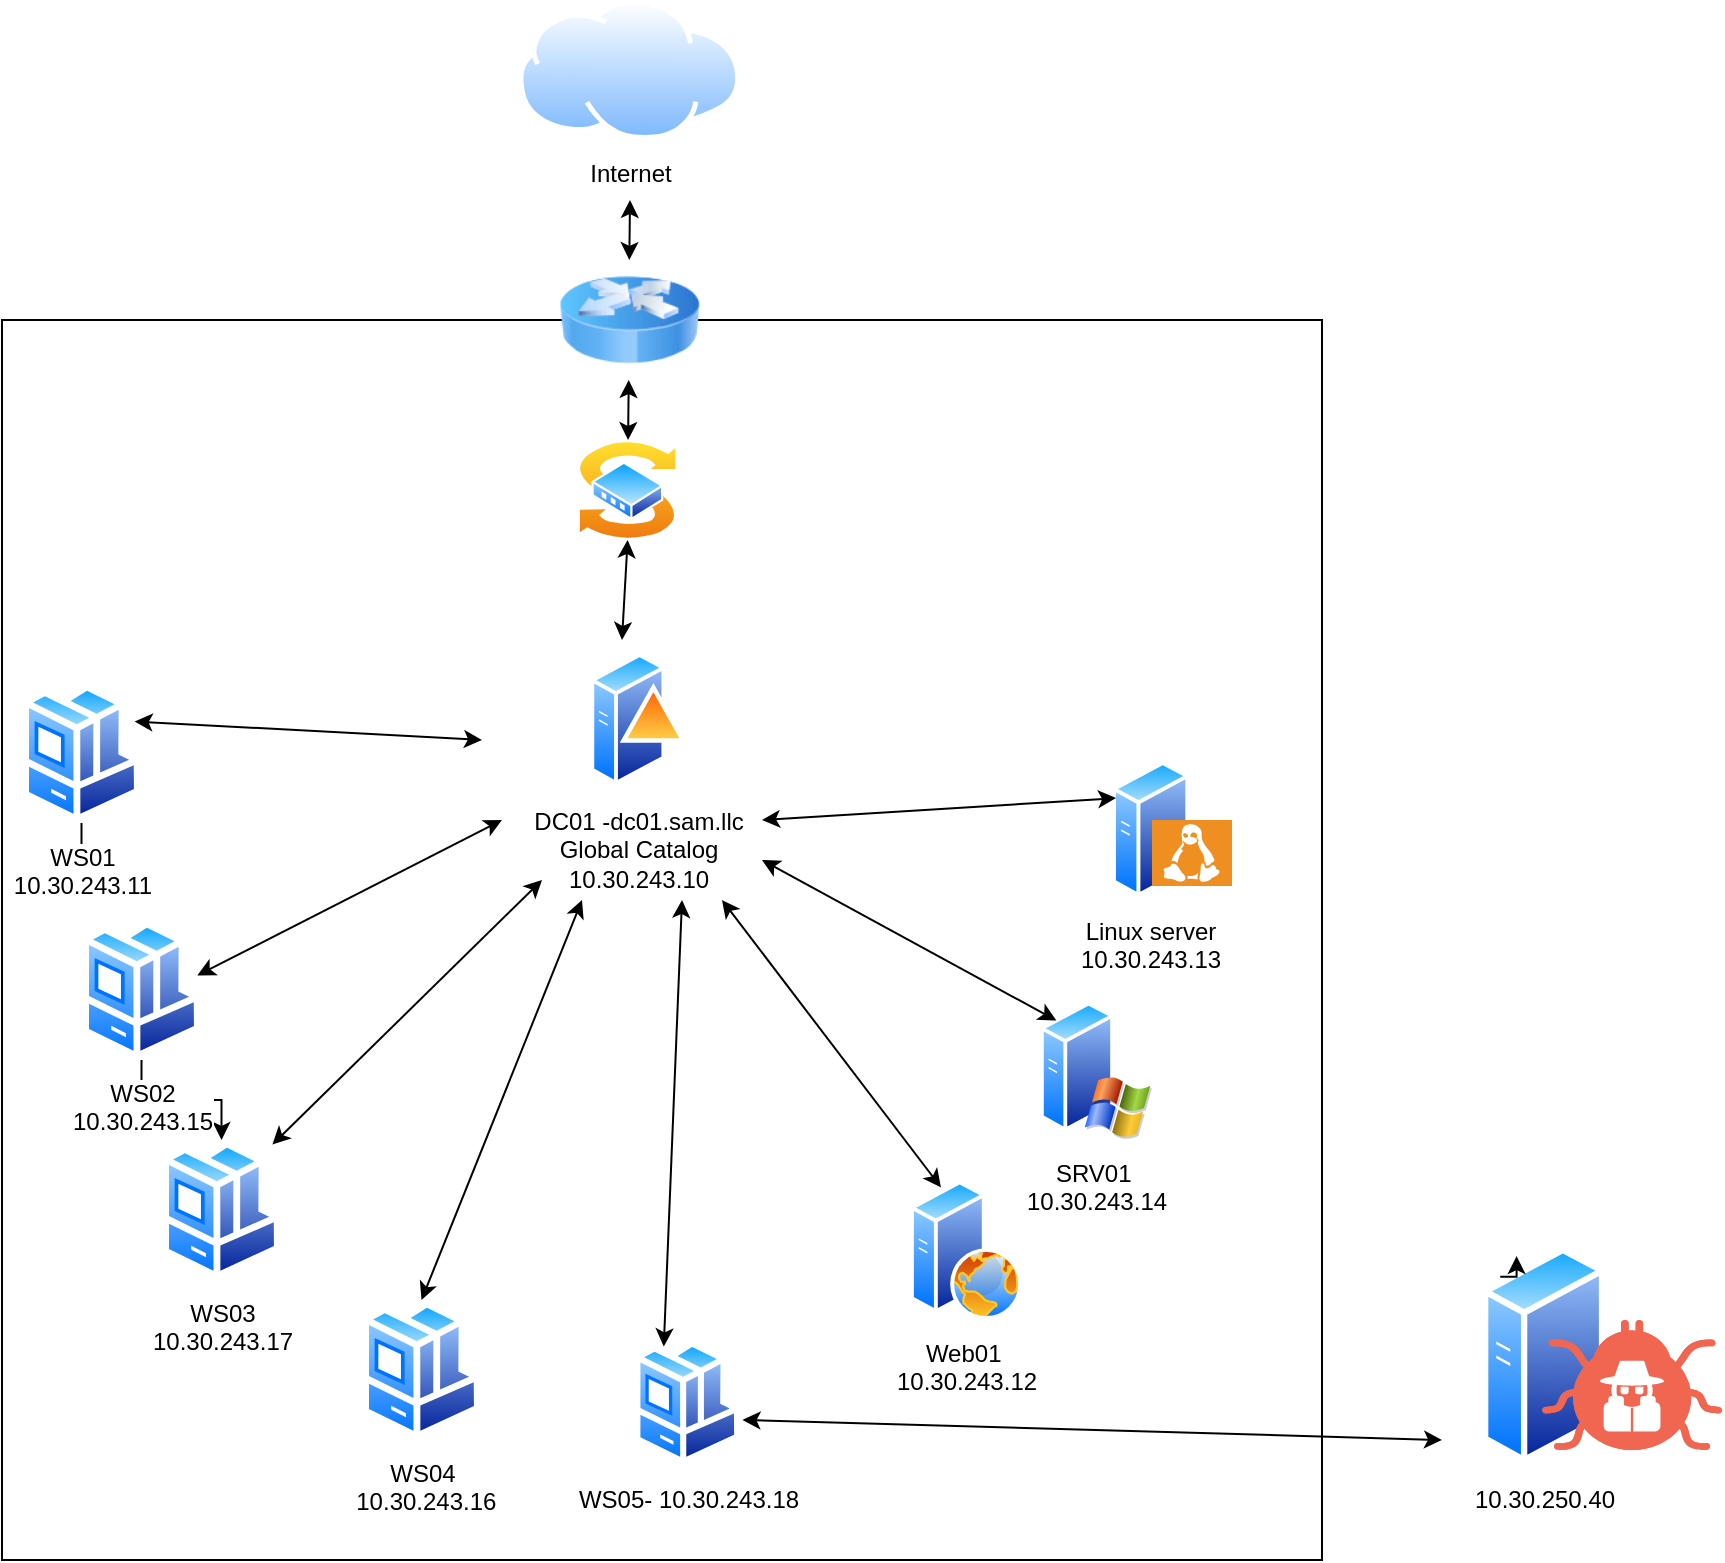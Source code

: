 <mxfile version="27.0.1">
  <diagram id="l8hXMBHkgcEJcSW0mbfh" name="Page-1">
    <mxGraphModel dx="2278" dy="851" grid="1" gridSize="10" guides="1" tooltips="1" connect="1" arrows="1" fold="1" page="1" pageScale="1" pageWidth="1169" pageHeight="827" math="0" shadow="0">
      <root>
        <mxCell id="0" />
        <mxCell id="1" parent="0" />
        <mxCell id="07V0SJCuCP9WHB_aUPou-1" value="DC01 -dc01.sam.llc&lt;div&gt;Global Catalog&lt;/div&gt;&lt;div&gt;10.30.243.10&lt;/div&gt;" style="image;aspect=fixed;perimeter=ellipsePerimeter;html=1;align=center;shadow=0;dashed=0;spacingTop=3;image=img/lib/active_directory/domain_controller.svg;" parent="1" vertex="1">
          <mxGeometry x="304.2" y="345" width="48.3" height="69" as="geometry" />
        </mxCell>
        <mxCell id="IiKWSuY87YVJkNZZZcFY-17" value="" style="edgeStyle=orthogonalEdgeStyle;rounded=0;orthogonalLoop=1;jettySize=auto;html=1;" edge="1" parent="1" source="Dyzul8AylmX92G376tSa-7" target="Dyzul8AylmX92G376tSa-10">
          <mxGeometry relative="1" as="geometry" />
        </mxCell>
        <mxCell id="Dyzul8AylmX92G376tSa-7" value="&lt;div&gt;WS01&lt;/div&gt;&lt;div&gt;10.30.243.11&lt;/div&gt;&lt;div&gt;&lt;br&gt;&lt;/div&gt;" style="image;aspect=fixed;perimeter=ellipsePerimeter;html=1;align=center;shadow=0;dashed=0;spacingTop=3;image=img/lib/active_directory/workstation_client.svg;" parent="1" vertex="1">
          <mxGeometry x="20" y="361.5" width="59.5" height="70" as="geometry" />
        </mxCell>
        <mxCell id="Dyzul8AylmX92G376tSa-8" value="WS04&lt;div&gt;&amp;nbsp;10.30.243.16&lt;/div&gt;" style="image;aspect=fixed;perimeter=ellipsePerimeter;html=1;align=center;shadow=0;dashed=0;spacingTop=3;image=img/lib/active_directory/workstation_client.svg;" parent="1" vertex="1">
          <mxGeometry x="190" y="670" width="59.5" height="70" as="geometry" />
        </mxCell>
        <mxCell id="Dyzul8AylmX92G376tSa-9" value="WS03&lt;div&gt;10.30.243.17&lt;/div&gt;" style="image;aspect=fixed;perimeter=ellipsePerimeter;html=1;align=center;shadow=0;dashed=0;spacingTop=3;image=img/lib/active_directory/workstation_client.svg;" parent="1" vertex="1">
          <mxGeometry x="90" y="590" width="59.51" height="70" as="geometry" />
        </mxCell>
        <mxCell id="IiKWSuY87YVJkNZZZcFY-18" value="" style="edgeStyle=orthogonalEdgeStyle;rounded=0;orthogonalLoop=1;jettySize=auto;html=1;" edge="1" parent="1" source="Dyzul8AylmX92G376tSa-10" target="Dyzul8AylmX92G376tSa-9">
          <mxGeometry relative="1" as="geometry" />
        </mxCell>
        <mxCell id="Dyzul8AylmX92G376tSa-10" value="WS02&lt;div&gt;10.30.243.15&lt;/div&gt;" style="image;aspect=fixed;perimeter=ellipsePerimeter;html=1;align=center;shadow=0;dashed=0;spacingTop=3;image=img/lib/active_directory/workstation_client.svg;" parent="1" vertex="1">
          <mxGeometry x="50" y="480" width="59.51" height="70" as="geometry" />
        </mxCell>
        <mxCell id="Dyzul8AylmX92G376tSa-11" value="WS05- 10.30.243.18&lt;div&gt;&lt;br&gt;&lt;/div&gt;" style="image;aspect=fixed;perimeter=ellipsePerimeter;html=1;align=center;shadow=0;dashed=0;spacingTop=3;image=img/lib/active_directory/workstation_client.svg;" parent="1" vertex="1">
          <mxGeometry x="326.08" y="690" width="53.13" height="62.5" as="geometry" />
        </mxCell>
        <mxCell id="Dyzul8AylmX92G376tSa-13" value="Web01&amp;nbsp;&lt;div&gt;10.30.243.12&lt;div&gt;&lt;br&gt;&lt;/div&gt;&lt;/div&gt;" style="image;aspect=fixed;perimeter=ellipsePerimeter;html=1;align=center;shadow=0;dashed=0;spacingTop=3;image=img/lib/active_directory/web_server.svg;" parent="1" vertex="1">
          <mxGeometry x="464" y="610" width="56" height="70" as="geometry" />
        </mxCell>
        <mxCell id="0gUy5db2iox2PvPDTKhW-3" value="&lt;div&gt;SRV01&amp;nbsp;&lt;/div&gt;&lt;div&gt;10.30.243.14&lt;/div&gt;&lt;div&gt;&lt;br&gt;&lt;/div&gt;" style="image;aspect=fixed;perimeter=ellipsePerimeter;html=1;align=center;shadow=0;dashed=0;spacingTop=3;image=img/lib/active_directory/windows_server_2.svg;" parent="1" vertex="1">
          <mxGeometry x="529" y="520" width="56" height="70" as="geometry" />
        </mxCell>
        <mxCell id="J7TMBYNLolA9SviLK6Tb-7" value="" style="image;aspect=fixed;perimeter=ellipsePerimeter;html=1;align=center;shadow=0;dashed=0;spacingTop=3;image=img/lib/active_directory/switch.svg;" parent="1" vertex="1">
          <mxGeometry x="297.81" y="240" width="50" height="50" as="geometry" />
        </mxCell>
        <mxCell id="J7TMBYNLolA9SviLK6Tb-12" value="" style="endArrow=classic;startArrow=classic;html=1;rounded=0;" parent="1" source="J7TMBYNLolA9SviLK6Tb-7" target="J7TMBYNLolA9SviLK6Tb-6" edge="1">
          <mxGeometry width="50" height="50" relative="1" as="geometry">
            <mxPoint x="560" y="390" as="sourcePoint" />
            <mxPoint x="610" y="340" as="targetPoint" />
          </mxGeometry>
        </mxCell>
        <mxCell id="J7TMBYNLolA9SviLK6Tb-13" value="Linux server&lt;div&gt;10.30.243.13&lt;/div&gt;" style="image;aspect=fixed;perimeter=ellipsePerimeter;html=1;align=center;shadow=0;dashed=0;spacingTop=3;image=img/lib/active_directory/generic_server.svg;" parent="1" vertex="1">
          <mxGeometry x="565" y="400" width="38.64" height="69" as="geometry" />
        </mxCell>
        <mxCell id="Dyzul8AylmX92G376tSa-15" value="" style="shadow=0;dashed=0;html=1;strokeColor=none;fillColor=#EF8F21;labelPosition=center;verticalLabelPosition=bottom;verticalAlign=top;align=center;outlineConnect=0;shape=mxgraph.veeam.linux;" parent="1" vertex="1">
          <mxGeometry x="585" y="430" width="40" height="33" as="geometry" />
        </mxCell>
        <mxCell id="J7TMBYNLolA9SviLK6Tb-16" value="Internet" style="image;aspect=fixed;perimeter=ellipsePerimeter;html=1;align=center;shadow=0;dashed=0;spacingTop=3;image=img/lib/active_directory/internet_cloud.svg;" parent="1" vertex="1">
          <mxGeometry x="268.1" y="20" width="111.11" height="70" as="geometry" />
        </mxCell>
        <mxCell id="3M4dPkMK4fgBvt6_Ws8k-4" value="" style="endArrow=classic;startArrow=classic;html=1;rounded=0;exitX=1;exitY=0.25;exitDx=0;exitDy=0;" parent="1" source="Dyzul8AylmX92G376tSa-7" edge="1">
          <mxGeometry width="50" height="50" relative="1" as="geometry">
            <mxPoint x="570" y="480" as="sourcePoint" />
            <mxPoint x="250" y="390" as="targetPoint" />
          </mxGeometry>
        </mxCell>
        <mxCell id="3M4dPkMK4fgBvt6_Ws8k-5" value="" style="endArrow=classic;startArrow=classic;html=1;rounded=0;exitX=0.969;exitY=0.396;exitDx=0;exitDy=0;exitPerimeter=0;" parent="1" source="Dyzul8AylmX92G376tSa-10" edge="1">
          <mxGeometry width="50" height="50" relative="1" as="geometry">
            <mxPoint x="570" y="480" as="sourcePoint" />
            <mxPoint x="260" y="430" as="targetPoint" />
          </mxGeometry>
        </mxCell>
        <mxCell id="3M4dPkMK4fgBvt6_Ws8k-6" value="" style="endArrow=classic;startArrow=classic;html=1;rounded=0;exitX=0.25;exitY=0;exitDx=0;exitDy=0;" parent="1" source="Dyzul8AylmX92G376tSa-11" edge="1">
          <mxGeometry width="50" height="50" relative="1" as="geometry">
            <mxPoint x="570" y="480" as="sourcePoint" />
            <mxPoint x="350" y="470" as="targetPoint" />
          </mxGeometry>
        </mxCell>
        <mxCell id="3M4dPkMK4fgBvt6_Ws8k-7" value="" style="endArrow=classic;startArrow=classic;html=1;rounded=0;exitX=0.5;exitY=0;exitDx=0;exitDy=0;" parent="1" source="Dyzul8AylmX92G376tSa-8" edge="1">
          <mxGeometry width="50" height="50" relative="1" as="geometry">
            <mxPoint x="570" y="480" as="sourcePoint" />
            <mxPoint x="300" y="470" as="targetPoint" />
          </mxGeometry>
        </mxCell>
        <mxCell id="3M4dPkMK4fgBvt6_Ws8k-8" value="" style="endArrow=classic;startArrow=classic;html=1;rounded=0;exitX=0.927;exitY=0.033;exitDx=0;exitDy=0;exitPerimeter=0;" parent="1" source="Dyzul8AylmX92G376tSa-9" edge="1">
          <mxGeometry width="50" height="50" relative="1" as="geometry">
            <mxPoint x="570" y="480" as="sourcePoint" />
            <mxPoint x="280" y="460" as="targetPoint" />
          </mxGeometry>
        </mxCell>
        <mxCell id="3M4dPkMK4fgBvt6_Ws8k-10" value="" style="endArrow=classic;startArrow=classic;html=1;rounded=0;exitX=0.25;exitY=0;exitDx=0;exitDy=0;" parent="1" source="Dyzul8AylmX92G376tSa-13" edge="1">
          <mxGeometry width="50" height="50" relative="1" as="geometry">
            <mxPoint x="570" y="480" as="sourcePoint" />
            <mxPoint x="370" y="470" as="targetPoint" />
          </mxGeometry>
        </mxCell>
        <mxCell id="3M4dPkMK4fgBvt6_Ws8k-11" value="" style="endArrow=classic;startArrow=classic;html=1;rounded=0;exitX=0;exitY=0;exitDx=0;exitDy=0;" parent="1" source="0gUy5db2iox2PvPDTKhW-3" edge="1">
          <mxGeometry width="50" height="50" relative="1" as="geometry">
            <mxPoint x="570" y="480" as="sourcePoint" />
            <mxPoint x="390" y="450" as="targetPoint" />
          </mxGeometry>
        </mxCell>
        <mxCell id="3M4dPkMK4fgBvt6_Ws8k-12" value="" style="endArrow=classic;startArrow=classic;html=1;rounded=0;exitX=0;exitY=0.25;exitDx=0;exitDy=0;" parent="1" source="J7TMBYNLolA9SviLK6Tb-13" edge="1">
          <mxGeometry width="50" height="50" relative="1" as="geometry">
            <mxPoint x="570" y="480" as="sourcePoint" />
            <mxPoint x="390" y="430" as="targetPoint" />
          </mxGeometry>
        </mxCell>
        <mxCell id="3M4dPkMK4fgBvt6_Ws8k-21" value="" style="endArrow=classic;startArrow=classic;html=1;rounded=0;entryX=0.5;entryY=0;entryDx=0;entryDy=0;" parent="1" target="J7TMBYNLolA9SviLK6Tb-6" edge="1">
          <mxGeometry width="50" height="50" relative="1" as="geometry">
            <mxPoint x="324" y="120" as="sourcePoint" />
            <mxPoint x="620" y="180" as="targetPoint" />
          </mxGeometry>
        </mxCell>
        <mxCell id="IiKWSuY87YVJkNZZZcFY-8" value="" style="endArrow=classic;startArrow=classic;html=1;rounded=0;entryX=0.5;entryY=1;entryDx=0;entryDy=0;" edge="1" parent="1" target="J7TMBYNLolA9SviLK6Tb-7">
          <mxGeometry width="50" height="50" relative="1" as="geometry">
            <mxPoint x="320" y="340" as="sourcePoint" />
            <mxPoint x="530" y="180" as="targetPoint" />
          </mxGeometry>
        </mxCell>
        <mxCell id="IiKWSuY87YVJkNZZZcFY-10" value="" style="rounded=0;whiteSpace=wrap;html=1;fillColor=none;" vertex="1" parent="1">
          <mxGeometry x="10" y="180" width="660" height="620" as="geometry" />
        </mxCell>
        <mxCell id="J7TMBYNLolA9SviLK6Tb-6" value="" style="image;html=1;image=img/lib/clip_art/networking/Router_Icon_128x128.png" parent="1" vertex="1">
          <mxGeometry x="288.66" y="150" width="70" height="60" as="geometry" />
        </mxCell>
        <mxCell id="IiKWSuY87YVJkNZZZcFY-11" value="10.30.250.40" style="image;aspect=fixed;perimeter=ellipsePerimeter;html=1;align=center;shadow=0;dashed=0;spacingTop=3;image=img/lib/active_directory/generic_server.svg;" vertex="1" parent="1">
          <mxGeometry x="750" y="642.5" width="61.6" height="110" as="geometry" />
        </mxCell>
        <mxCell id="IiKWSuY87YVJkNZZZcFY-14" value="" style="verticalLabelPosition=bottom;sketch=0;html=1;fillColor=#F06650;strokeColor=#ffffff;verticalAlign=top;align=center;points=[];pointerEvents=1;shape=mxgraph.cisco_safe.compositeIcon;bgIcon=threat3;resIcon=mxgraph.cisco_safe.threat.threat_c3;" vertex="1" parent="1">
          <mxGeometry x="780" y="680" width="90" height="65" as="geometry" />
        </mxCell>
        <mxCell id="IiKWSuY87YVJkNZZZcFY-15" value="" style="endArrow=classic;startArrow=classic;html=1;rounded=0;entryX=0.561;entryY=0.887;entryDx=0;entryDy=0;entryPerimeter=0;" edge="1" parent="1" target="IiKWSuY87YVJkNZZZcFY-10">
          <mxGeometry width="50" height="50" relative="1" as="geometry">
            <mxPoint x="730" y="740" as="sourcePoint" />
            <mxPoint x="730" y="360" as="targetPoint" />
          </mxGeometry>
        </mxCell>
        <mxCell id="IiKWSuY87YVJkNZZZcFY-16" style="edgeStyle=orthogonalEdgeStyle;rounded=0;orthogonalLoop=1;jettySize=auto;html=1;exitX=0;exitY=0;exitDx=0;exitDy=0;entryX=0.25;entryY=0;entryDx=0;entryDy=0;" edge="1" parent="1" source="IiKWSuY87YVJkNZZZcFY-11" target="IiKWSuY87YVJkNZZZcFY-11">
          <mxGeometry relative="1" as="geometry" />
        </mxCell>
      </root>
    </mxGraphModel>
  </diagram>
</mxfile>
